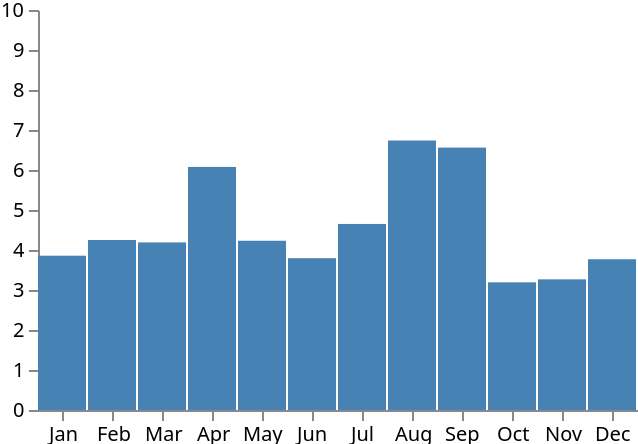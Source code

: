 {
  "$schema": "https://vega.github.io/schema/vega/v5.json",
  "description": "A hypothetical outcome plot that uses animated samples to convey uncertainty.",
  "width": 300,
  "height": 200,

  "signals": [
    { "name": "baseline", "value": 5 },
    {
      "name": "noise", "value": 2,
      "bind": {"input": "range", "min": 0, "max": 4, "step": 0.1}
    },
    {
      "name": "trend", "value": 0,
      "bind": {"input": "range", "min": -1, "max": 1, "step": 0.1}
    },
    {
      "name": "sample", "value": 1,
      "on": [
        {
          "events": "timer{1000}",
          "update": "1 + ((sample + 1) % 3)"
        }
      ]
    }
  ],

  "data": [
    {
      "name": "steps",
      "transform": [
        {
          "type": "sequence",
          "start": 0, "stop": 12, "step": 1
        },
        {
          "type": "formula", "as": "month",
          "expr": "timeFormat(datetime(2015, datum.data, 1), '%b')"
        },
        {
          "type": "formula", "as": "value",
          "expr": "clamp(sample && (baseline - 0.5 * trend * (5.5 - datum.data) + noise * (2 * random() - 1)), 0, 10)"
        }
      ]
    }
  ],

  "scales": [
    {
      "name": "xscale", "type": "band",
      "domain": {"data": "steps", "field": "month"},
      "range": "width"
    },
    {
      "name": "yscale", "type": "linear",
      "domain": [0, 10],
      "range": "height"
    }
  ],

  "axes": [
    {"orient": "left", "scale": "yscale"},
    {"orient": "bottom", "scale": "xscale"}
  ],

  "marks": [
    {
      "type": "rect",
      "from": {"data": "steps"},
      "encode":{
        "enter": {
          "x": {"scale": "xscale", "field": "month"},
          "width": {"scale": "xscale", "band": 1, "offset": -1},
          "fill": {"value": "steelblue"}
        },
        "update": {
          "y": {"scale": "yscale", "field": "value"},
          "y2": {"scale": "yscale", "value": 0}
        }
      }
    }
  ]
}